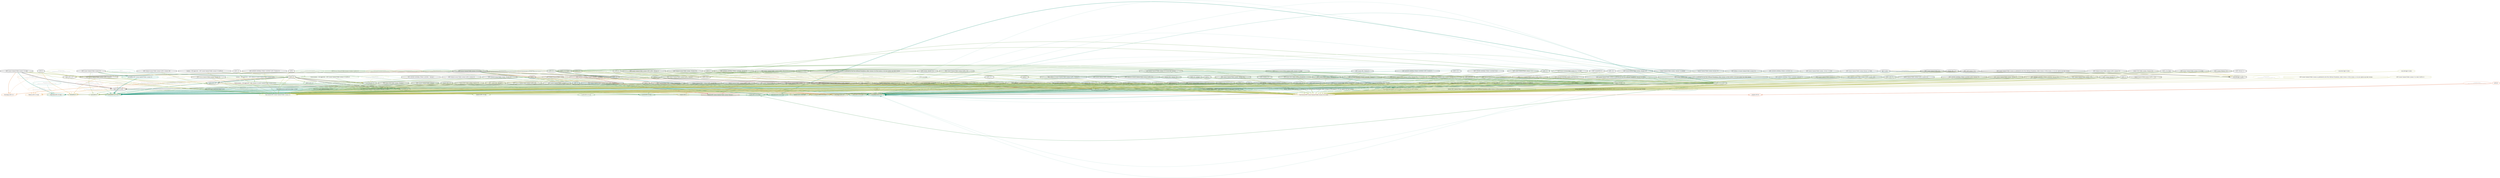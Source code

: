 strict digraph {
    node [shape=box];
    graph [splines=curved];
    2495 [label="SPDXLicense\n1d40085923a12e8f1ebdfff3d731b2a5"
         ,fontcolor=gray
         ,color="#b8bf62"
         ,fillcolor="beige;1"
         ,shape=ellipse];
    2496 [label="spdx:LGPL-3.0+"
         ,shape=doubleoctagon];
    2497 [label="LGPL-3.0+"
         ,shape=doubleoctagon];
    2498 [label="GNU Lesser General Public License v3.0 or later"
         ,shape=doubleoctagon];
    2506 [label="SPDXLicense\n3a4a22a0fc5e3ef55ada8e8a75289a99"
         ,fontcolor=gray
         ,color="#b8bf62"
         ,fillcolor="beige;1"
         ,shape=ellipse];
    2507 [label="spdx:LGPL-3.0-only"
         ,shape=doubleoctagon];
    2508 [label="LGPL-3.0-only"
         ,shape=doubleoctagon];
    2509 [label="GNU Lesser General Public License v3.0 only"
         ,shape=doubleoctagon];
    2513 [label="SPDXLicense\n20242162a232679e43b869df31960444"
         ,fontcolor=gray
         ,color="#b8bf62"
         ,fillcolor="beige;1"
         ,shape=ellipse];
    2514 [label="spdx:LGPL-3.0-or-later"
         ,shape=tripleoctagon];
    2515 [label="LGPL-3.0-or-later"
         ,shape=doubleoctagon];
    2517 [label="SPDXLicense\nca04b6d9e0d4d5470ec1ac2d3f998e3c"
         ,fontcolor=gray
         ,color="#b8bf62"
         ,fillcolor="beige;1"
         ,shape=ellipse];
    2518 [label="spdx:LGPL-3.0"
         ,shape=doubleoctagon];
    2519 [label="LGPL-3.0"
         ,shape=doubleoctagon];
    5091 [label="OSILicense\n0bc85c4f7c16bad2fc5fb8bea00b5da2"
         ,fontcolor=gray
         ,color="#78ab63"
         ,fillcolor="beige;1"
         ,shape=ellipse];
    5092 [label="osi:LGPL-3.0"
         ,shape=doubleoctagon];
    5093 [label="GNU Lesser General Public License, Version 3.0"
         ,shape=doubleoctagon];
    5094 [label="DEP5:LGPL-3.0"
         ,color="#78ab63"
         ,shape=doubleoctagon];
    5095 [label="Trove:License :: OSI Approved :: GNU Lesser General Public License v3 (LGPLv3)"
         ,color="#78ab63"
         ,shape=doubleoctagon];
    5096 [label="License :: OSI Approved :: GNU Lesser General Public License v3 (LGPLv3)"
         ,shape=doubleoctagon];
    5097 [label="Trove:License :: OSI Approved :: GNU Library or Lesser General Public License (LGPL)"
         ,color="#78ab63"
         ,shape=doubleoctagon];
    5098 [label="License :: OSI Approved :: GNU Library or Lesser General Public License (LGPL)"
         ,color="#78ab63"
         ,shape=doubleoctagon];
    5743 [label="GoogleLicense\nb6627bf7289e55d0355db5fb7e3a3f12"
         ,fontcolor=gray
         ,color="#e06f45"
         ,fillcolor="beige;1"
         ,shape=ellipse];
    5744 [label="google:LGPL30"
         ,color="#e06f45"
         ,shape=doubleoctagon];
    5745 [label=LGPL30
         ,color="#e06f45"
         ,shape=doubleoctagon];
    6953 [label="FedoraEntry\nb3e928c041037154d223a65bc58e601f"
         ,fontcolor=gray
         ,color="#e09d4b"
         ,fillcolor="beige;1"
         ,shape=ellipse];
    6954 [label="Fedora:LGPL-3.0-only"
         ,color="#e09d4b"
         ,shape=doubleoctagon];
    6955 [label=LGPLv3
         ,shape=doubleoctagon];
    6969 [label="FedoraEntry\n800122b345510c6f2b816d117d4cca14"
         ,fontcolor=gray
         ,color="#e09d4b"
         ,fillcolor="beige;1"
         ,shape=ellipse];
    6970 [label="Fedora:LGPL-3.0-or-later"
         ,color="#e09d4b"
         ,shape=doubleoctagon];
    6971 [label="LGPLv3+"
         ,shape=doubleoctagon];
    9401 [label="GNU Library General Public License"
         ,shape=octagon];
    9412 [label="BlueOakCouncil\n3b4d781d107d0bbae4ce993e66e07ae6"
         ,fontcolor=gray
         ,color="#00876c"
         ,fillcolor="beige;1"
         ,shape=ellipse];
    9413 [label="BlueOak:LGPL-3.0-only"
         ,color="#00876c"
         ,shape=doubleoctagon];
    9415 [label="BlueOakCouncil\n534f313b7419314a6d68fe6bd022d1d9"
         ,fontcolor=gray
         ,color="#00876c"
         ,fillcolor="beige;1"
         ,shape=ellipse];
    9416 [label="BlueOak:LGPL-3.0-or-later"
         ,color="#00876c"
         ,shape=doubleoctagon];
    9628 [label="OSADLRule\ne915c6f4ab259d157c20bf95168cd869"
         ,fontcolor=gray
         ,color="#58a066"
         ,fillcolor="beige;1"
         ,shape=ellipse];
    9629 [label="osadl:LGPL-3.0-only"
         ,color="#58a066"
         ,shape=doubleoctagon];
    9631 [label="OSADLRule\n42b97afac84febc669743463d99d086b"
         ,fontcolor=gray
         ,color="#58a066"
         ,fillcolor="beige;1"
         ,shape=ellipse];
    9632 [label="osadl:LGPL-3.0-or-later"
         ,color="#58a066"
         ,shape=doubleoctagon];
    9906 [label="OSADLMatrix\n3c951490fd7e17123c8860b467a03eac"
         ,fontcolor=gray
         ,color="#58a066"
         ,fillcolor="beige;1"
         ,shape=ellipse];
    9908 [label="OSADLMatrix\n0b7f1be05aefb87dd8bdc4f5c5a77150"
         ,fontcolor=gray
         ,color="#58a066"
         ,fillcolor="beige;1"
         ,shape=ellipse];
    10288 [label="FSF\ndaa3d8abe66f465d0445eaaf958c7174"
          ,fontcolor=gray
          ,color="#deb256"
          ,fillcolor="beige;1"
          ,shape=ellipse];
    10289 [label="fsf:LGPLv3"
          ,color="#deb256"
          ,shape=doubleoctagon];
    10290 [label="GNU Lesser General Public License (LGPL) version 3"
          ,shape=doubleoctagon];
    18450 [label="ScancodeData\nce8976929c50739e7f303fdb9dbe938a"
          ,fontcolor=gray
          ,color="#dac767"
          ,fillcolor="beige;1"
          ,shape=ellipse];
    18451 [label="scancode:lgpl-3.0-plus"
          ,shape=doubleoctagon];
    18452 [label="lgpl-3.0-plus"
          ,shape=doubleoctagon];
    18453 [label="LGPL 3.0 or later"
          ,shape=doubleoctagon];
    18454 [label="GNU Lesser General Public License 3.0 or later"
          ,shape=doubleoctagon];
    18467 [label="ScancodeData\nf31ba804ff15b90b834e8b26794a1a44"
          ,fontcolor=gray
          ,color="#dac767"
          ,fillcolor="beige;1"
          ,shape=ellipse];
    18468 [label="scancode:lgpl-3.0"
          ,shape=doubleoctagon];
    18469 [label="LGPL 3.0"
          ,shape=doubleoctagon];
    18470 [label="GNU Lesser General Public License 3.0"
          ,shape=doubleoctagon];
    25881 [label="OSLC\n37d1248deb1d98f4ae980690df86fb40"
          ,fontcolor=gray
          ,color="#98b561"
          ,fillcolor="beige;1"
          ,shape=ellipse];
    25882 [label="oslc:LGPL-3"
          ,color="#98b561"
          ,shape=doubleoctagon];
    25883 [label="LGPL-3"
          ,shape=doubleoctagon];
    25929 [label="Fossology\n5d84d6ddd759514b37fce1816c7a4bd8"
          ,fontcolor=gray
          ,color="#e18745"
          ,fillcolor="beige;1"
          ,shape=ellipse];
    25930 [label="fossology:LGPL-3.0+"
          ,color="#e18745"
          ,shape=doubleoctagon];
    26479 [label="Fossology\n66777509d0bd237c5abe3ddcb97f6c1b"
          ,fontcolor=gray
          ,color="#e18745"
          ,fillcolor="beige;1"
          ,shape=ellipse];
    26480 [label="fossology:LGPL-3.0"
          ,color="#e18745"
          ,shape=doubleoctagon];
    27201 [label=LGPL
          ,shape=octagon];
    28316 [label="OKFN\ne3c1a24f4aba5708e9d16d1b10e41e49"
          ,fontcolor=gray
          ,color="#379469"
          ,fillcolor="beige;1"
          ,shape=ellipse];
    28786 [label="OrtLicenseCategorization\nf004845065f87522df61c041ee021bcb"
          ,fontcolor=gray
          ,color="#e06f45"
          ,fillcolor="beige;1"
          ,shape=ellipse];
    28787 [label="OrtLicenseCategorization\n88957d5a2afe272476fc7cefa65d5cb0"
          ,fontcolor=gray
          ,color="#e06f45"
          ,fillcolor="beige;1"
          ,shape=ellipse];
    35542 [label="OrtLicenseCategorization\n43344a764fbc688e92012ab6c6c69e18"
          ,fontcolor=gray
          ,color="#e09d4b"
          ,fillcolor="beige;1"
          ,shape=ellipse];
    35543 [label="OrtLicenseCategorization\n457bad743edc7afb7ceb8e6276758951"
          ,fontcolor=gray
          ,color="#e09d4b"
          ,fillcolor="beige;1"
          ,shape=ellipse];
    37071 [label="CavilLicenseChange\n8b9eed89840e1c0c7bc366c5bd9016c5"
          ,fontcolor=gray
          ,color="#379469"
          ,fillcolor="beige;1"
          ,shape=ellipse];
    37072 [label="cavil:LGPL-3.0-only"
          ,color="#379469"
          ,shape=doubleoctagon];
    37073 [label="GNU Lesser General Public License (LGPL), Version 3"
          ,shape=doubleoctagon];
    37074 [label="GNU Lesser General Public License version 3 (LGPL v3)"
          ,color="#379469"
          ,shape=octagon];
    37080 [label="CavilLicenseChange\ne2bcb93f510623ee74ea6b5465d812ee"
          ,fontcolor=gray
          ,color="#379469"
          ,fillcolor="beige;1"
          ,shape=ellipse];
    37081 [label="cavil:LGPL-3.0-or-later"
          ,color="#379469"
          ,shape=doubleoctagon];
    37082 [label="LGPL v3 or later"
          ,color="#379469"
          ,shape=octagon];
    42418 [label="MetaeffektLicense\n99a2b20c5cf94dfa1ccef42c2aa070e4"
          ,fontcolor=gray
          ,color="#00876c"
          ,fillcolor="beige;1"
          ,shape=ellipse];
    42419 [label="metaeffekt:LGPL-3.0"
          ,color="#00876c"
          ,shape=doubleoctagon];
    42420 [label="metaeffekt:GNU Lesser General Public License 3.0"
          ,color="#00876c"
          ,shape=doubleoctagon];
    42421 [label="GNU General Lesser Public License (LGPL) version 3.0"
          ,shape=doubleoctagon];
    42422 [label="GNU General Lesser Public License (LGPL) version 3.00"
          ,shape=doubleoctagon];
    42423 [label="GNU General Lesser Public License, Version 3.0"
          ,shape=doubleoctagon];
    42424 [label="GNU LESSER GENERAL PUBLIC LICENSE (LGPL) Version 3.0"
          ,shape=doubleoctagon];
    42425 [label="GNU LESSER GENERAL PUBLIC LICENSE - Version 3"
          ,shape=doubleoctagon];
    42426 [label="GNU LESSER GENERAL PUBLIC LICENSE V3"
          ,shape=doubleoctagon];
    42427 [label="GNU LESSER GENERAL PUBLIC LICENSE VERSION 3"
          ,shape=doubleoctagon];
    42428 [label="GNU LESSER GENERAL PUBLIC LICENSE, Version 3"
          ,shape=doubleoctagon];
    42429 [label="GNU LGPL V3"
          ,shape=doubleoctagon];
    42430 [label="GNU LGPL license v3.0"
          ,shape=doubleoctagon];
    42431 [label="GNU Lesser General Public Licence, Version 3"
          ,shape=doubleoctagon];
    42432 [label="GNU Lesser General Public License (GNU LGPL), Version 3"
          ,shape=doubleoctagon];
    42433 [label="GNU LIBRARY GENERAL PUBLIC LICENSE, Version 3.0"
          ,shape=doubleoctagon];
    42434 [label="GNU Lesser GPL, Version 3"
          ,shape=doubleoctagon];
    42435 [label="GNU Lesser General Public License (LGPL) v3.0"
          ,shape=doubleoctagon];
    42436 [label="GNU Lesser General Public License (LGPL), v.3"
          ,shape=doubleoctagon];
    42437 [label="GNU Lesser General Public License - v 3"
          ,shape=doubleoctagon];
    42438 [label="GNU Lesser General Public License 3"
          ,shape=doubleoctagon];
    42439 [label="GNU Lesser General Public License, v3"
          ,shape=doubleoctagon];
    42440 [label="GNU Lesser General Public License3"
          ,shape=doubleoctagon];
    42441 [label="GNU Lesser General Public v3"
          ,shape=doubleoctagon];
    42442 [label="GNU Lesser Public License, Version 3"
          ,shape=doubleoctagon];
    42443 [label="GNU LesserGPLv3"
          ,shape=doubleoctagon];
    42444 [label="GNU Library or Lesser General Public License (LGPL) 3.0"
          ,shape=doubleoctagon];
    42445 [label="GNU Lessor/Library Public License, Version 3.0"
          ,shape=doubleoctagon];
    42446 [label="GNU Library or Lesser General Public License (LGPL), Version 3"
          ,shape=doubleoctagon];
    42447 [label="GNU Library or Lesser General Public License v3"
          ,shape=doubleoctagon];
    42448 [label="Lesser GNU, Version 3.0"
          ,shape=doubleoctagon];
    42449 [label="Lesser GNU Public License, Version 3.0"
          ,shape=doubleoctagon];
    42450 [label="LGPL v3"
          ,shape=doubleoctagon];
    42451 [label="LGPL 3"
          ,shape=doubleoctagon];
    42452 [label="Lesser General Public License (LGPL) version 3.0"
          ,shape=doubleoctagon];
    42453 [label="Lesser General Public License (LGPL), v 3.0"
          ,shape=doubleoctagon];
    42454 [label="Lesser General Public License version 3.0"
          ,shape=doubleoctagon];
    42455 [label="LGPL Licence Version 3"
          ,shape=doubleoctagon];
    42456 [label="LGPL License (Version 3.0)"
          ,shape=doubleoctagon];
    42457 [label="LGPL V3 License"
          ,shape=doubleoctagon];
    42458 [label="LGPL Version 3"
          ,shape=doubleoctagon];
    42459 [label="LGPL license, Version 3.0"
          ,shape=doubleoctagon];
    42460 [label="LGPL v.3"
          ,shape=doubleoctagon];
    42461 [label=LGPL3
          ,shape=doubleoctagon];
    42462 [label=LGPv3
          ,shape=doubleoctagon];
    42463 [label="http://opensource.org/licenses/lgpl-3.0.html"
          ,color="#00876c"
          ,shape=octagon];
    42465 [label="http://www.gnu.org/licenses/lgpl-3.0.txt"
          ,color="#00876c"
          ,shape=octagon];
    42467 [label="FSF Lesser GNU Public License, Version 3"
          ,shape=doubleoctagon];
    42468 [label="Lesser GPL 3.0"
          ,shape=doubleoctagon];
    42469 [label="The GNU Lesser General Public License, Versions 2.1 and 3"
          ,color="#00876c"
          ,shape=octagon];
    42470 [label="https://www.gnu.org/licenses/lgpl-3.0.txt"
          ,color="#00876c"
          ,shape=octagon];
    42471 [label="MetaeffektLicense\necc06b17d7017a0049a689517a84ada9"
          ,fontcolor=gray
          ,color="#00876c"
          ,fillcolor="beige;1"
          ,shape=ellipse];
    42472 [label="metaeffekt:LGPL-3.0+"
          ,color="#00876c"
          ,shape=doubleoctagon];
    42473 [label="metaeffekt:GNU Lesser General Public License 3.0 (or any later version)"
          ,color="#00876c"
          ,shape=doubleoctagon];
    42474 [label="GNU Lesser General Public License 3.0 (or any later version)"
          ,shape=doubleoctagon];
    42475 [label="GNU Lesser General Public License, Version 3.0+"
          ,shape=doubleoctagon];
    42476 [label="GNU General Lesser Public License (LGPL) version 3.0+"
          ,shape=doubleoctagon];
    42477 [label="GNU General Lesser Public License (LGPL) version 3.00+"
          ,shape=doubleoctagon];
    42478 [label="GNU General Lesser Public License, Version 3.0+"
          ,shape=doubleoctagon];
    42479 [label="GNU LESSER GENERAL PUBLIC LICENSE (LGPL) Version 3.0+"
          ,shape=doubleoctagon];
    42480 [label="GNU LESSER GENERAL PUBLIC LICENSE (LGPL) version 3+"
          ,shape=doubleoctagon];
    42481 [label="GNU LESSER GENERAL PUBLIC LICENSE - Version 3+"
          ,shape=doubleoctagon];
    42482 [label="GNU LESSER GENERAL PUBLIC LICENSE 3.0+"
          ,shape=doubleoctagon];
    42483 [label="GNU LESSER GENERAL PUBLIC LICENSE V3+"
          ,shape=doubleoctagon];
    42484 [label="GNU LESSER GENERAL PUBLIC LICENSE V3.0+"
          ,shape=doubleoctagon];
    42485 [label="GNU LESSER GENERAL PUBLIC LICENSE VERSION 3+"
          ,shape=doubleoctagon];
    42486 [label="GNU LESSER GENERAL PUBLIC LICENSE, Version 3+"
          ,shape=doubleoctagon];
    42487 [label="GNU LGPL V3+"
          ,shape=doubleoctagon];
    42488 [label="GNU LGPL license v3.0+"
          ,shape=doubleoctagon];
    42489 [label="GNU Lesser General Public Licence, Version 3+"
          ,shape=doubleoctagon];
    42490 [label="GNU Lesser General Public License (GNU LGPL), Version 3+"
          ,shape=doubleoctagon];
    42491 [label="GNU LIBRARY GENERAL PUBLIC LICENSE, Version 3.0+"
          ,shape=doubleoctagon];
    42492 [label="GNU Lesser GPL, Version 3+"
          ,shape=doubleoctagon];
    42493 [label="GNU Lesser General Public License (LGPL) v3.0+"
          ,shape=doubleoctagon];
    42494 [label="GNU Lesser General Public License (LGPL), Version 3+"
          ,shape=doubleoctagon];
    42495 [label="GNU Lesser General Public License (LGPL), Version 3.0+"
          ,shape=doubleoctagon];
    42496 [label="GNU Lesser General Public License (LGPL), v.3+"
          ,shape=doubleoctagon];
    42497 [label="GNU Lesser General Public License (LGPLV3+)"
          ,shape=doubleoctagon];
    42498 [label="GNU Lesser General Public License - v 3+"
          ,shape=doubleoctagon];
    42499 [label="GNU Lesser General Public License 3+"
          ,shape=doubleoctagon];
    42500 [label="GNU Lesser General Public License ver. 3 or later"
          ,shape=doubleoctagon];
    42501 [label="GNU Lesser General Public License, v3.0+"
          ,shape=doubleoctagon];
    42502 [label="GNU Lesser General Public License, version 3 or later"
          ,shape=doubleoctagon];
    42503 [label="GNU Lesser General Public License3+"
          ,shape=doubleoctagon];
    42504 [label="GNU Lesser General Public v3+"
          ,shape=doubleoctagon];
    42505 [label="GNU Lesser Public License, Version 3+"
          ,shape=doubleoctagon];
    42506 [label="GNU LesserGPLv3+"
          ,shape=doubleoctagon];
    42507 [label="GNU Library or Lesser General Public License (LGPL) 3.0+"
          ,shape=doubleoctagon];
    42508 [label="GNU Lessor/Library Public License, Version 3.0+"
          ,shape=doubleoctagon];
    42509 [label="GNU Library or Lesser General Public License (LGPL), Version 3+"
          ,shape=doubleoctagon];
    42510 [label="GNU Library or Lesser General Public License v3+"
          ,shape=doubleoctagon];
    42511 [label="Lesser GNU, Version 3.0+"
          ,shape=doubleoctagon];
    42512 [label="Lesser GNU Public License, Version 3.0+"
          ,shape=doubleoctagon];
    42513 [label="GNU Lesser General Public Licence, Version 3.0+"
          ,shape=doubleoctagon];
    42514 [label="LGPL v3+"
          ,shape=doubleoctagon];
    42515 [label="LGPL 3+"
          ,shape=doubleoctagon];
    42516 [label="LGPL 3.0+"
          ,shape=doubleoctagon];
    42517 [label="Lesser General Public License (LGPL) v 3.0+"
          ,shape=doubleoctagon];
    42518 [label="Lesser General Public License, version 3 or greater"
          ,shape=doubleoctagon];
    42519 [label="Lesser General Public License (LGPL) version 3.0+"
          ,shape=doubleoctagon];
    42520 [label="Lesser General Public License version 3.0+"
          ,shape=doubleoctagon];
    42521 [label="LGPL Licence Version 3+"
          ,shape=doubleoctagon];
    42522 [label="LGPL License (Version 3.0+)"
          ,shape=doubleoctagon];
    42523 [label="LGPL V3+ License"
          ,shape=doubleoctagon];
    42524 [label="LGPL Version 3+"
          ,shape=doubleoctagon];
    42525 [label="LGPL Version 3.0+"
          ,shape=doubleoctagon];
    42526 [label="LGPL license, Version 3.0+"
          ,shape=doubleoctagon];
    42527 [label="LGPL v.3+"
          ,shape=doubleoctagon];
    42528 [label="LGPL v3.0+"
          ,shape=doubleoctagon];
    42529 [label="LGPL3+"
          ,shape=doubleoctagon];
    42530 [label="LGPLv3 or later"
          ,shape=doubleoctagon];
    42531 [label="LGPv3+"
          ,shape=doubleoctagon];
    42532 [label="GNU Lesser General Public License Version 3 or later"
          ,shape=doubleoctagon];
    42533 [label="FSF Lesser GNU Public License, Version 3+"
          ,shape=doubleoctagon];
    42534 [label="Lesser GPL 3.0+"
          ,shape=doubleoctagon];
    42535 [label="LGPL-3+"
          ,shape=doubleoctagon];
    42536 [label="GNU LGPLv3+"
          ,shape=doubleoctagon];
    42537 [label="GNU Lesser General Public License as published by the Free Software Foundation; either version 3 of the License, or (at your option) any later version"
          ,shape=doubleoctagon];
    42538 [label="GNU Lesser General Public License as published by the Free Software Foundation, version 3 or above"
          ,shape=doubleoctagon];
    42539 [label="GNU Lesser General Public License as published by the Free Software Foundation; either version 3.0 of the License, or (at your option) any later version"
          ,shape=doubleoctagon];
    42540 [label="GNU Lesser General Public License (LGPL) as published by the Free Software Foundation; either version 3 of the License, or (at your option) any later version"
          ,shape=doubleoctagon];
    42541 [label="GNU Lesser General Public License (LGPL) version 3 or later"
          ,shape=doubleoctagon];
    42542 [label="Lesser GNU General Public License as published by the Free Software Foundation either version 3 of the License or (at your option) any later version"
          ,color="#00876c"
          ,shape=octagon];
    42543 [label="Lesser General Public License as published by the Free Software Foundation; either version 3 of the license or (at your option) any later version"
          ,color="#00876c"
          ,shape=octagon];
    42544 [label="Lesser General Public License as published by the Free Software Foundation, either version 3 of the License, or (at your option) any later version"
          ,color="#00876c"
          ,shape=octagon];
    42545 [label="Lesser General Public License (LGPL) version 3.0 or at your option any later version"
          ,color="#00876c"
          ,shape=octagon];
    50004 [label="HermineLicense\nb3842fd524c98b4229f0310f34de46bd"
          ,fontcolor=gray
          ,color="#dc574a"
          ,fillcolor="beige;1"
          ,shape=ellipse];
    50008 [label="HermineLicense\nade7eb32baa159c08c9c548619e1acff"
          ,fontcolor=gray
          ,color="#dc574a"
          ,fillcolor="beige;1"
          ,shape=ellipse];
    50168 [label="WarprLicense\n5fdfdfee8ff71558cd8a9c93a265a6fe"
          ,fontcolor=gray
          ,color="#deb256"
          ,fillcolor="beige;1"
          ,shape=ellipse];
    50169 [label="warpr:LGPL-3"
          ,color="#deb256"
          ,shape=doubleoctagon];
    50633 [label="FossLicense\n89e235304656eb1dc23d93cad68ec4ac"
          ,fontcolor=gray
          ,color="#b8bf62"
          ,fillcolor="beige;1"
          ,shape=ellipse];
    50634 [label="foss-license:GNU Lesser General Public License 3.0"
          ,color="#b8bf62"
          ,shape=doubleoctagon];
    50635 [label="LGPL3.0"
          ,shape=doubleoctagon];
    50636 [label="LGPL (v3.0)"
          ,shape=doubleoctagon];
    50637 [label="LGPL (v3)"
          ,shape=doubleoctagon];
    50638 [label="GNU LGPLv3"
          ,color="#b8bf62"
          ,shape=doubleoctagon];
    50639 [label="scancode://lgpl-3.0"
          ,color="#b8bf62"
          ,shape=doubleoctagon];
    50640 [label="http://opensource.org/licenses/lgpl-3.0.html"
          ,color="#b8bf62"
          ,shape=doubleoctagon];
    50641 [label="http://www.gnu.org/licenses/lgpl-3.0.txt"
          ,color="#b8bf62"
          ,shape=doubleoctagon];
    50642 [label="scancode:lgpl-3.0"
          ,color="#b8bf62"
          ,shape=doubleoctagon];
    50643 [label="osi:LGPL-3.0"
          ,color="#b8bf62"
          ,shape=doubleoctagon];
    50644 [label="GNU Lesser General Public License v3 (LGPLv3)"
          ,color="#b8bf62"
          ,shape=doubleoctagon];
    50645 [label="FossLicense\nf1abc696dfdcc28f5d353bc48fd97ee1"
          ,fontcolor=gray
          ,color="#b8bf62"
          ,fillcolor="beige;1"
          ,shape=ellipse];
    50646 [label="foss-license:GNU Lesser General Public License 3.0 or later"
          ,color="#b8bf62"
          ,shape=doubleoctagon];
    50647 [label="LGPL3.0+"
          ,shape=doubleoctagon];
    50648 [label="LGPL (v3 or later)"
          ,shape=doubleoctagon];
    50649 [label="scancode://lgpl-3.0-plus"
          ,color="#b8bf62"
          ,shape=doubleoctagon];
    50650 [label="GNU Lesser General Public License as published by the Free Software Foundation, either version 3 of the License, or (at your option) any later version"
          ,color="#b8bf62"
          ,shape=doubleoctagon];
    50651 [label="scancode:lgpl-3.0-plus"
          ,color="#b8bf62"
          ,shape=doubleoctagon];
    50652 [label="GNU Lesser General Public License v3 or later (LGPLv3+)"
          ,color="#b8bf62"
          ,shape=doubleoctagon];
    51236 [label="HitachiOpenLicense\n00699ed57ce35f15af4ecddef0efd067"
          ,fontcolor=gray
          ,color="#d43d51"
          ,fillcolor="beige;1"
          ,shape=ellipse];
    51237 [label="hitachi:GNU Lesser General Public License Version 3"
          ,color="#d43d51"
          ,shape=doubleoctagon];
    54292 [label="EclipseLicense\n8e018a8abf6919d17dfd0e9d5fdfc66d"
          ,fontcolor=gray
          ,color="#98b561"
          ,fillcolor="beige;1"
          ,shape=ellipse];
    54293 [label="eclipse:LGPL-3.0-only"
          ,color="#98b561"
          ,shape=doubleoctagon];
    54294 [label="EclipseLicense\n16a39ff4b001ecb0664f06208a4ca178"
          ,fontcolor=gray
          ,color="#98b561"
          ,fillcolor="beige;1"
          ,shape=ellipse];
    54295 [label="eclipse:LGPL-3.0-or-later"
          ,color="#98b561"
          ,shape=doubleoctagon];
    55996 [label="Curation\n060f6a6ec69af5ed41f142ce01c603bc"
          ,fontcolor=gray
          ,color="#78ab63"
          ,fillcolor="beige;1"
          ,shape=ellipse];
    56004 [label="Curation\nca5909580a8c007e0b588089fbbc3713"
          ,fontcolor=gray
          ,color="#78ab63"
          ,fillcolor="beige;1"
          ,shape=ellipse];
    2495 -> 2496 [weight=0.5
                 ,color="#b8bf62"];
    2496 -> 10289 [style=dashed
                  ,arrowhead=vee
                  ,weight=0.5
                  ,color="#deb256"];
    2497 -> 2496 [style=bold
                 ,arrowhead=vee
                 ,weight=0.7];
    2497 -> 2515 [style=bold
                 ,arrowhead=vee
                 ,weight=0.7
                 ,color="#78ab63"];
    2497 -> 25930 [style=bold
                  ,arrowhead=vee
                  ,weight=0.7
                  ,color="#e18745"];
    2497 -> 37081 [style=dashed
                  ,arrowhead=vee
                  ,weight=0.5
                  ,color="#379469"];
    2497 -> 42472 [style=bold
                  ,arrowhead=vee
                  ,weight=0.7
                  ,color="#00876c"];
    2497 -> 42472 [style=bold
                  ,arrowhead=vee
                  ,weight=0.7
                  ,color="#00876c"];
    2497 -> 50646 [style=bold
                  ,arrowhead=vee
                  ,weight=0.7
                  ,color="#b8bf62"];
    2498 -> 2496 [style=bold
                 ,arrowhead=vee
                 ,weight=0.7
                 ,color="#b8bf62"];
    2498 -> 2514 [style=bold
                 ,arrowhead=vee
                 ,weight=0.7];
    2498 -> 6970 [style=dashed
                 ,arrowhead=vee
                 ,weight=0.5
                 ,color="#e09d4b"];
    2498 -> 9416 [style=bold
                 ,arrowhead=vee
                 ,weight=0.7
                 ,color="#00876c"];
    2498 -> 25930 [style=bold
                  ,arrowhead=vee
                  ,weight=0.7
                  ,color="#e18745"];
    2498 -> 42472 [style=dashed
                  ,arrowhead=vee
                  ,weight=0.5
                  ,color="#00876c"];
    2498 -> 50646 [style=bold
                  ,arrowhead=vee
                  ,weight=0.7
                  ,color="#b8bf62"];
    2498 -> 54295 [style=bold
                  ,arrowhead=vee
                  ,weight=0.7
                  ,color="#98b561"];
    2506 -> 2507 [weight=0.5
                 ,color="#b8bf62"];
    2507 -> 6954 [style=bold
                 ,arrowhead=vee
                 ,weight=0.7
                 ,color="#e09d4b"];
    2507 -> 9629 [style=bold
                 ,arrowhead=vee
                 ,weight=0.7
                 ,color="#58a066"];
    2507 -> 10289 [style=dashed
                  ,arrowhead=vee
                  ,weight=0.5
                  ,color="#deb256"];
    2507 -> 25882 [style=bold
                  ,arrowhead=vee
                  ,weight=0.7
                  ,color="#98b561"];
    2507 -> 42419 [style=bold
                  ,arrowhead=vee
                  ,weight=0.7
                  ,color="#00876c"];
    2508 -> 2507 [style=bold
                 ,arrowhead=vee
                 ,weight=0.7];
    2508 -> 6954 [style=bold
                 ,arrowhead=vee
                 ,weight=0.7
                 ,color="#e09d4b"];
    2508 -> 9413 [style=bold
                 ,arrowhead=vee
                 ,weight=0.7
                 ,color="#00876c"];
    2508 -> 9629 [style=bold
                 ,arrowhead=vee
                 ,weight=0.7
                 ,color="#58a066"];
    2508 -> 37072 [style=bold
                  ,arrowhead=vee
                  ,weight=0.7
                  ,color="#379469"];
    2508 -> 37072 [style=bold
                  ,arrowhead=vee
                  ,weight=0.7
                  ,color="#379469"];
    2508 -> 50634 [style=bold
                  ,arrowhead=vee
                  ,weight=0.7
                  ,color="#b8bf62"];
    2508 -> 54293 [style=bold
                  ,arrowhead=vee
                  ,weight=0.7
                  ,color="#98b561"];
    2509 -> 2507 [style=bold
                 ,arrowhead=vee
                 ,weight=0.7];
    2509 -> 2518 [style=bold
                 ,arrowhead=vee
                 ,weight=0.7
                 ,color="#b8bf62"];
    2509 -> 6954 [style=dashed
                 ,arrowhead=vee
                 ,weight=0.5
                 ,color="#e09d4b"];
    2509 -> 9413 [style=bold
                 ,arrowhead=vee
                 ,weight=0.7
                 ,color="#00876c"];
    2509 -> 26480 [style=bold
                  ,arrowhead=vee
                  ,weight=0.7
                  ,color="#e18745"];
    2509 -> 50634 [style=bold
                  ,arrowhead=vee
                  ,weight=0.7
                  ,color="#b8bf62"];
    2509 -> 54293 [style=bold
                  ,arrowhead=vee
                  ,weight=0.7
                  ,color="#98b561"];
    2513 -> 2514 [weight=0.5
                 ,color="#b8bf62"];
    2514 -> 6970 [style=bold
                 ,arrowhead=vee
                 ,weight=0.7
                 ,color="#e09d4b"];
    2514 -> 9632 [style=bold
                 ,arrowhead=vee
                 ,weight=0.7
                 ,color="#58a066"];
    2514 -> 10289 [style=dashed
                  ,arrowhead=vee
                  ,weight=0.5
                  ,color="#deb256"];
    2514 -> 25882 [style=bold
                  ,arrowhead=vee
                  ,weight=0.7
                  ,color="#98b561"];
    2514 -> 42472 [style=bold
                  ,arrowhead=vee
                  ,weight=0.7
                  ,color="#00876c"];
    2515 -> 2514 [style=bold
                 ,arrowhead=vee
                 ,weight=0.7];
    2515 -> 6970 [style=bold
                 ,arrowhead=vee
                 ,weight=0.7
                 ,color="#e09d4b"];
    2515 -> 9416 [style=bold
                 ,arrowhead=vee
                 ,weight=0.7
                 ,color="#00876c"];
    2515 -> 9632 [style=bold
                 ,arrowhead=vee
                 ,weight=0.7
                 ,color="#58a066"];
    2515 -> 37081 [style=bold
                  ,arrowhead=vee
                  ,weight=0.7
                  ,color="#379469"];
    2515 -> 37081 [style=bold
                  ,arrowhead=vee
                  ,weight=0.7
                  ,color="#379469"];
    2515 -> 50646 [style=bold
                  ,arrowhead=vee
                  ,weight=0.7
                  ,color="#b8bf62"];
    2515 -> 54295 [style=bold
                  ,arrowhead=vee
                  ,weight=0.7
                  ,color="#98b561"];
    2517 -> 2518 [weight=0.5
                 ,color="#b8bf62"];
    2518 -> 5092 [style=bold
                 ,arrowhead=vee
                 ,weight=0.7
                 ,color="#78ab63"];
    2518 -> 5744 [style=bold
                 ,arrowhead=vee
                 ,weight=0.7
                 ,color="#e06f45"];
    2518 -> 10289 [style=dashed
                  ,arrowhead=vee
                  ,weight=0.5
                  ,color="#deb256"];
    2519 -> 2508 [style=bold
                 ,arrowhead=vee
                 ,weight=0.7
                 ,color="#78ab63"];
    2519 -> 2518 [style=bold
                 ,arrowhead=vee
                 ,weight=0.7];
    2519 -> 5092 [style=bold
                 ,arrowhead=vee
                 ,weight=0.7];
    2519 -> 5094 [style=bold
                 ,arrowhead=vee
                 ,weight=0.7
                 ,color="#78ab63"];
    2519 -> 18468 [style=bold
                  ,arrowhead=vee
                  ,weight=0.7];
    2519 -> 26480 [style=bold
                  ,arrowhead=vee
                  ,weight=0.7
                  ,color="#e18745"];
    2519 -> 37072 [style=dashed
                  ,arrowhead=vee
                  ,weight=0.5
                  ,color="#379469"];
    2519 -> 42419 [style=bold
                  ,arrowhead=vee
                  ,weight=0.7
                  ,color="#00876c"];
    2519 -> 50634 [style=bold
                  ,arrowhead=vee
                  ,weight=0.7
                  ,color="#b8bf62"];
    5091 -> 5092 [weight=0.5
                 ,color="#78ab63"];
    5092 -> 42419 [style=dashed
                  ,arrowhead=vee
                  ,weight=0.5
                  ,color="#00876c"];
    5093 -> 5092 [style=bold
                 ,arrowhead=vee
                 ,weight=0.7
                 ,color="#78ab63"];
    5093 -> 42419 [style=dashed
                  ,arrowhead=vee
                  ,weight=0.5
                  ,color="#00876c"];
    5093 -> 50634 [style=bold
                  ,arrowhead=vee
                  ,weight=0.7
                  ,color="#b8bf62"];
    5094 -> 5092 [style=bold
                 ,arrowhead=vee
                 ,weight=0.7
                 ,color="#78ab63"];
    5095 -> 5092 [style=bold
                 ,arrowhead=vee
                 ,weight=0.7
                 ,color="#78ab63"];
    5096 -> 5095 [style=bold
                 ,arrowhead=vee
                 ,weight=0.7
                 ,color="#78ab63"];
    5096 -> 50634 [style=bold
                  ,arrowhead=vee
                  ,weight=0.7
                  ,color="#b8bf62"];
    5097 -> 5092 [style=bold
                 ,arrowhead=vee
                 ,weight=0.7
                 ,color="#78ab63"];
    5098 -> 5097 [style=bold
                 ,arrowhead=vee
                 ,weight=0.7
                 ,color="#78ab63"];
    5743 -> 5744 [weight=0.5
                 ,color="#e06f45"];
    5745 -> 5744 [style=bold
                 ,arrowhead=vee
                 ,weight=0.7
                 ,color="#e06f45"];
    6953 -> 6954 [weight=0.5
                 ,color="#e09d4b"];
    6955 -> 6954 [style=dashed
                 ,arrowhead=vee
                 ,weight=0.5
                 ,color="#e09d4b"];
    6955 -> 10289 [style=bold
                  ,arrowhead=vee
                  ,weight=0.7
                  ,color="#deb256"];
    6955 -> 37072 [style=dashed
                  ,arrowhead=vee
                  ,weight=0.5
                  ,color="#379469"];
    6955 -> 42419 [style=dashed
                  ,arrowhead=vee
                  ,weight=0.5
                  ,color="#00876c"];
    6955 -> 50634 [style=bold
                  ,arrowhead=vee
                  ,weight=0.7
                  ,color="#b8bf62"];
    6969 -> 6970 [weight=0.5
                 ,color="#e09d4b"];
    6971 -> 6970 [style=dashed
                 ,arrowhead=vee
                 ,weight=0.5
                 ,color="#e09d4b"];
    6971 -> 37081 [style=dashed
                  ,arrowhead=vee
                  ,weight=0.5
                  ,color="#379469"];
    6971 -> 42472 [style=dashed
                  ,arrowhead=vee
                  ,weight=0.5
                  ,color="#00876c"];
    6971 -> 50646 [style=bold
                  ,arrowhead=vee
                  ,weight=0.7
                  ,color="#b8bf62"];
    9401 -> 9413 [style=dashed
                 ,arrowhead=vee
                 ,weight=0.5
                 ,color="#00876c"];
    9401 -> 9416 [style=dashed
                 ,arrowhead=vee
                 ,weight=0.5
                 ,color="#00876c"];
    9412 -> 9413 [weight=0.5
                 ,color="#00876c"];
    9415 -> 9416 [weight=0.5
                 ,color="#00876c"];
    9628 -> 9629 [weight=0.5
                 ,color="#58a066"];
    9631 -> 9632 [weight=0.5
                 ,color="#58a066"];
    9906 -> 9629 [weight=0.5
                 ,color="#58a066"];
    9908 -> 9632 [weight=0.5
                 ,color="#58a066"];
    10288 -> 10289 [weight=0.5
                   ,color="#deb256"];
    10290 -> 10289 [style=bold
                   ,arrowhead=vee
                   ,weight=0.7
                   ,color="#deb256"];
    10290 -> 42419 [style=dashed
                   ,arrowhead=vee
                   ,weight=0.5
                   ,color="#00876c"];
    10290 -> 50634 [style=bold
                   ,arrowhead=vee
                   ,weight=0.7
                   ,color="#b8bf62"];
    18450 -> 18451 [weight=0.5
                   ,color="#dac767"];
    18451 -> 42472 [style=dashed
                   ,arrowhead=vee
                   ,weight=0.5
                   ,color="#00876c"];
    18451 -> 50646 [style=bold
                   ,arrowhead=vee
                   ,weight=0.7
                   ,color="#b8bf62"];
    18452 -> 18451 [style=bold
                   ,arrowhead=vee
                   ,weight=0.7];
    18453 -> 18451 [style=bold
                   ,arrowhead=vee
                   ,weight=0.7
                   ,color="#dac767"];
    18453 -> 50646 [style=bold
                   ,arrowhead=vee
                   ,weight=0.7
                   ,color="#b8bf62"];
    18454 -> 18451 [style=bold
                   ,arrowhead=vee
                   ,weight=0.7
                   ,color="#dac767"];
    18454 -> 50646 [style=bold
                   ,arrowhead=vee
                   ,weight=0.7
                   ,color="#b8bf62"];
    18467 -> 18468 [weight=0.5
                   ,color="#dac767"];
    18468 -> 42419 [style=dashed
                   ,arrowhead=vee
                   ,weight=0.5
                   ,color="#00876c"];
    18468 -> 50634 [style=bold
                   ,arrowhead=vee
                   ,weight=0.7
                   ,color="#b8bf62"];
    18469 -> 18468 [style=bold
                   ,arrowhead=vee
                   ,weight=0.7
                   ,color="#dac767"];
    18469 -> 50634 [style=bold
                   ,arrowhead=vee
                   ,weight=0.7
                   ,color="#b8bf62"];
    18470 -> 2519 [style=bold
                  ,arrowhead=vee
                  ,weight=0.7
                  ,color="#379469"];
    18470 -> 18468 [style=bold
                   ,arrowhead=vee
                   ,weight=0.7
                   ,color="#dac767"];
    18470 -> 25882 [style=bold
                   ,arrowhead=vee
                   ,weight=0.7
                   ,color="#98b561"];
    18470 -> 42419 [style=dashed
                   ,arrowhead=vee
                   ,weight=0.5
                   ,color="#00876c"];
    18470 -> 42420 [style=bold
                   ,arrowhead=vee
                   ,weight=0.7
                   ,color="#00876c"];
    18470 -> 50634 [style=bold
                   ,arrowhead=vee
                   ,weight=0.7
                   ,color="#b8bf62"];
    25881 -> 25882 [weight=0.5
                   ,color="#98b561"];
    25883 -> 2508 [style=bold
                  ,arrowhead=vee
                  ,weight=0.7
                  ,color="#78ab63"];
    25883 -> 25882 [style=bold
                   ,arrowhead=vee
                   ,weight=0.7
                   ,color="#98b561"];
    25883 -> 42419 [style=dashed
                   ,arrowhead=vee
                   ,weight=0.5
                   ,color="#00876c"];
    25883 -> 50169 [style=bold
                   ,arrowhead=vee
                   ,weight=0.7
                   ,color="#deb256"];
    25883 -> 50634 [style=bold
                   ,arrowhead=vee
                   ,weight=0.7
                   ,color="#b8bf62"];
    25929 -> 25930 [weight=0.5
                   ,color="#e18745"];
    26479 -> 26480 [weight=0.5
                   ,color="#e18745"];
    27201 -> 42419 [style=dashed
                   ,arrowhead=vee
                   ,weight=0.5
                   ,color="#00876c"];
    27201 -> 42472 [style=dashed
                   ,arrowhead=vee
                   ,weight=0.5
                   ,color="#00876c"];
    28316 -> 2519 [weight=0.5
                  ,color="#379469"];
    28786 -> 2507 [weight=0.5
                  ,color="#e06f45"];
    28787 -> 2514 [weight=0.5
                  ,color="#e06f45"];
    35542 -> 2507 [weight=0.5
                  ,color="#e09d4b"];
    35543 -> 2514 [weight=0.5
                  ,color="#e09d4b"];
    37071 -> 37072 [weight=0.5
                   ,color="#379469"];
    37073 -> 37072 [style=dashed
                   ,arrowhead=vee
                   ,weight=0.5
                   ,color="#379469"];
    37073 -> 42419 [style=dashed
                   ,arrowhead=vee
                   ,weight=0.5
                   ,color="#00876c"];
    37073 -> 50634 [style=bold
                   ,arrowhead=vee
                   ,weight=0.7
                   ,color="#b8bf62"];
    37074 -> 37072 [style=dashed
                   ,arrowhead=vee
                   ,weight=0.5
                   ,color="#379469"];
    37080 -> 37081 [weight=0.5
                   ,color="#379469"];
    37082 -> 37081 [style=dashed
                   ,arrowhead=vee
                   ,weight=0.5
                   ,color="#379469"];
    42418 -> 42419 [weight=0.5
                   ,color="#00876c"];
    42420 -> 42419 [style=bold
                   ,arrowhead=vee
                   ,weight=0.7
                   ,color="#00876c"];
    42421 -> 42419 [style=dashed
                   ,arrowhead=vee
                   ,weight=0.5
                   ,color="#00876c"];
    42421 -> 50634 [style=bold
                   ,arrowhead=vee
                   ,weight=0.7
                   ,color="#b8bf62"];
    42422 -> 42419 [style=dashed
                   ,arrowhead=vee
                   ,weight=0.5
                   ,color="#00876c"];
    42422 -> 50634 [style=bold
                   ,arrowhead=vee
                   ,weight=0.7
                   ,color="#b8bf62"];
    42423 -> 42419 [style=dashed
                   ,arrowhead=vee
                   ,weight=0.5
                   ,color="#00876c"];
    42423 -> 50634 [style=bold
                   ,arrowhead=vee
                   ,weight=0.7
                   ,color="#b8bf62"];
    42424 -> 42419 [style=dashed
                   ,arrowhead=vee
                   ,weight=0.5
                   ,color="#00876c"];
    42424 -> 50634 [style=bold
                   ,arrowhead=vee
                   ,weight=0.7
                   ,color="#b8bf62"];
    42425 -> 42419 [style=dashed
                   ,arrowhead=vee
                   ,weight=0.5
                   ,color="#00876c"];
    42425 -> 50634 [style=bold
                   ,arrowhead=vee
                   ,weight=0.7
                   ,color="#b8bf62"];
    42426 -> 42419 [style=dashed
                   ,arrowhead=vee
                   ,weight=0.5
                   ,color="#00876c"];
    42426 -> 50634 [style=bold
                   ,arrowhead=vee
                   ,weight=0.7
                   ,color="#b8bf62"];
    42427 -> 2508 [style=bold
                  ,arrowhead=vee
                  ,weight=0.7
                  ,color="#78ab63"];
    42427 -> 42419 [style=dashed
                   ,arrowhead=vee
                   ,weight=0.5
                   ,color="#00876c"];
    42427 -> 50634 [style=bold
                   ,arrowhead=vee
                   ,weight=0.7
                   ,color="#b8bf62"];
    42427 -> 51237 [style=bold
                   ,arrowhead=vee
                   ,weight=0.7
                   ,color="#d43d51"];
    42428 -> 42419 [style=dashed
                   ,arrowhead=vee
                   ,weight=0.5
                   ,color="#00876c"];
    42428 -> 50634 [style=bold
                   ,arrowhead=vee
                   ,weight=0.7
                   ,color="#b8bf62"];
    42429 -> 42419 [style=dashed
                   ,arrowhead=vee
                   ,weight=0.5
                   ,color="#00876c"];
    42429 -> 50634 [style=bold
                   ,arrowhead=vee
                   ,weight=0.7
                   ,color="#b8bf62"];
    42430 -> 42419 [style=dashed
                   ,arrowhead=vee
                   ,weight=0.5
                   ,color="#00876c"];
    42430 -> 50634 [style=bold
                   ,arrowhead=vee
                   ,weight=0.7
                   ,color="#b8bf62"];
    42431 -> 42419 [style=dashed
                   ,arrowhead=vee
                   ,weight=0.5
                   ,color="#00876c"];
    42431 -> 50634 [style=bold
                   ,arrowhead=vee
                   ,weight=0.7
                   ,color="#b8bf62"];
    42432 -> 42419 [style=dashed
                   ,arrowhead=vee
                   ,weight=0.5
                   ,color="#00876c"];
    42432 -> 50634 [style=bold
                   ,arrowhead=vee
                   ,weight=0.7
                   ,color="#b8bf62"];
    42433 -> 42419 [style=dashed
                   ,arrowhead=vee
                   ,weight=0.5
                   ,color="#00876c"];
    42433 -> 50634 [style=bold
                   ,arrowhead=vee
                   ,weight=0.7
                   ,color="#b8bf62"];
    42434 -> 42419 [style=dashed
                   ,arrowhead=vee
                   ,weight=0.5
                   ,color="#00876c"];
    42434 -> 50634 [style=bold
                   ,arrowhead=vee
                   ,weight=0.7
                   ,color="#b8bf62"];
    42435 -> 42419 [style=dashed
                   ,arrowhead=vee
                   ,weight=0.5
                   ,color="#00876c"];
    42435 -> 50634 [style=bold
                   ,arrowhead=vee
                   ,weight=0.7
                   ,color="#b8bf62"];
    42436 -> 42419 [style=dashed
                   ,arrowhead=vee
                   ,weight=0.5
                   ,color="#00876c"];
    42436 -> 50634 [style=bold
                   ,arrowhead=vee
                   ,weight=0.7
                   ,color="#b8bf62"];
    42437 -> 42419 [style=dashed
                   ,arrowhead=vee
                   ,weight=0.5
                   ,color="#00876c"];
    42437 -> 50634 [style=bold
                   ,arrowhead=vee
                   ,weight=0.7
                   ,color="#b8bf62"];
    42438 -> 42419 [style=dashed
                   ,arrowhead=vee
                   ,weight=0.5
                   ,color="#00876c"];
    42438 -> 50634 [style=bold
                   ,arrowhead=vee
                   ,weight=0.7
                   ,color="#b8bf62"];
    42439 -> 42419 [style=dashed
                   ,arrowhead=vee
                   ,weight=0.5
                   ,color="#00876c"];
    42439 -> 50634 [style=bold
                   ,arrowhead=vee
                   ,weight=0.7
                   ,color="#b8bf62"];
    42440 -> 42419 [style=dashed
                   ,arrowhead=vee
                   ,weight=0.5
                   ,color="#00876c"];
    42440 -> 50634 [style=bold
                   ,arrowhead=vee
                   ,weight=0.7
                   ,color="#b8bf62"];
    42441 -> 42419 [style=dashed
                   ,arrowhead=vee
                   ,weight=0.5
                   ,color="#00876c"];
    42441 -> 50634 [style=bold
                   ,arrowhead=vee
                   ,weight=0.7
                   ,color="#b8bf62"];
    42442 -> 42419 [style=dashed
                   ,arrowhead=vee
                   ,weight=0.5
                   ,color="#00876c"];
    42442 -> 50634 [style=bold
                   ,arrowhead=vee
                   ,weight=0.7
                   ,color="#b8bf62"];
    42443 -> 42419 [style=dashed
                   ,arrowhead=vee
                   ,weight=0.5
                   ,color="#00876c"];
    42443 -> 50634 [style=bold
                   ,arrowhead=vee
                   ,weight=0.7
                   ,color="#b8bf62"];
    42444 -> 42419 [style=dashed
                   ,arrowhead=vee
                   ,weight=0.5
                   ,color="#00876c"];
    42444 -> 50634 [style=bold
                   ,arrowhead=vee
                   ,weight=0.7
                   ,color="#b8bf62"];
    42445 -> 42419 [style=dashed
                   ,arrowhead=vee
                   ,weight=0.5
                   ,color="#00876c"];
    42445 -> 50634 [style=bold
                   ,arrowhead=vee
                   ,weight=0.7
                   ,color="#b8bf62"];
    42446 -> 42419 [style=dashed
                   ,arrowhead=vee
                   ,weight=0.5
                   ,color="#00876c"];
    42446 -> 50634 [style=bold
                   ,arrowhead=vee
                   ,weight=0.7
                   ,color="#b8bf62"];
    42447 -> 42419 [style=dashed
                   ,arrowhead=vee
                   ,weight=0.5
                   ,color="#00876c"];
    42447 -> 50634 [style=bold
                   ,arrowhead=vee
                   ,weight=0.7
                   ,color="#b8bf62"];
    42448 -> 42419 [style=dashed
                   ,arrowhead=vee
                   ,weight=0.5
                   ,color="#00876c"];
    42448 -> 50634 [style=bold
                   ,arrowhead=vee
                   ,weight=0.7
                   ,color="#b8bf62"];
    42449 -> 42419 [style=dashed
                   ,arrowhead=vee
                   ,weight=0.5
                   ,color="#00876c"];
    42449 -> 50634 [style=bold
                   ,arrowhead=vee
                   ,weight=0.7
                   ,color="#b8bf62"];
    42450 -> 42419 [style=dashed
                   ,arrowhead=vee
                   ,weight=0.5
                   ,color="#00876c"];
    42450 -> 50634 [style=bold
                   ,arrowhead=vee
                   ,weight=0.7
                   ,color="#b8bf62"];
    42451 -> 42419 [style=dashed
                   ,arrowhead=vee
                   ,weight=0.5
                   ,color="#00876c"];
    42451 -> 50634 [style=bold
                   ,arrowhead=vee
                   ,weight=0.7
                   ,color="#b8bf62"];
    42452 -> 42419 [style=dashed
                   ,arrowhead=vee
                   ,weight=0.5
                   ,color="#00876c"];
    42452 -> 50634 [style=bold
                   ,arrowhead=vee
                   ,weight=0.7
                   ,color="#b8bf62"];
    42453 -> 42419 [style=dashed
                   ,arrowhead=vee
                   ,weight=0.5
                   ,color="#00876c"];
    42453 -> 50634 [style=bold
                   ,arrowhead=vee
                   ,weight=0.7
                   ,color="#b8bf62"];
    42454 -> 42419 [style=dashed
                   ,arrowhead=vee
                   ,weight=0.5
                   ,color="#00876c"];
    42454 -> 50634 [style=bold
                   ,arrowhead=vee
                   ,weight=0.7
                   ,color="#b8bf62"];
    42455 -> 42419 [style=dashed
                   ,arrowhead=vee
                   ,weight=0.5
                   ,color="#00876c"];
    42455 -> 50634 [style=bold
                   ,arrowhead=vee
                   ,weight=0.7
                   ,color="#b8bf62"];
    42456 -> 42419 [style=dashed
                   ,arrowhead=vee
                   ,weight=0.5
                   ,color="#00876c"];
    42456 -> 50634 [style=bold
                   ,arrowhead=vee
                   ,weight=0.7
                   ,color="#b8bf62"];
    42457 -> 42419 [style=dashed
                   ,arrowhead=vee
                   ,weight=0.5
                   ,color="#00876c"];
    42457 -> 50634 [style=bold
                   ,arrowhead=vee
                   ,weight=0.7
                   ,color="#b8bf62"];
    42458 -> 42419 [style=dashed
                   ,arrowhead=vee
                   ,weight=0.5
                   ,color="#00876c"];
    42458 -> 50634 [style=bold
                   ,arrowhead=vee
                   ,weight=0.7
                   ,color="#b8bf62"];
    42459 -> 42419 [style=dashed
                   ,arrowhead=vee
                   ,weight=0.5
                   ,color="#00876c"];
    42459 -> 50634 [style=bold
                   ,arrowhead=vee
                   ,weight=0.7
                   ,color="#b8bf62"];
    42460 -> 42419 [style=dashed
                   ,arrowhead=vee
                   ,weight=0.5
                   ,color="#00876c"];
    42460 -> 50634 [style=bold
                   ,arrowhead=vee
                   ,weight=0.7
                   ,color="#b8bf62"];
    42461 -> 2508 [style=bold
                  ,arrowhead=vee
                  ,weight=0.7
                  ,color="#78ab63"];
    42461 -> 2515 [style=bold
                  ,arrowhead=vee
                  ,weight=0.7
                  ,color="#78ab63"];
    42461 -> 42419 [style=dashed
                   ,arrowhead=vee
                   ,weight=0.5
                   ,color="#00876c"];
    42461 -> 50634 [style=bold
                   ,arrowhead=vee
                   ,weight=0.7
                   ,color="#b8bf62"];
    42462 -> 42419 [style=dashed
                   ,arrowhead=vee
                   ,weight=0.5
                   ,color="#00876c"];
    42462 -> 50634 [style=bold
                   ,arrowhead=vee
                   ,weight=0.7
                   ,color="#b8bf62"];
    42463 -> 42419 [style=dashed
                   ,arrowhead=vee
                   ,weight=0.5
                   ,color="#00876c"];
    42465 -> 42419 [style=dashed
                   ,arrowhead=vee
                   ,weight=0.5
                   ,color="#00876c"];
    42467 -> 42419 [style=dashed
                   ,arrowhead=vee
                   ,weight=0.5
                   ,color="#00876c"];
    42467 -> 50634 [style=bold
                   ,arrowhead=vee
                   ,weight=0.7
                   ,color="#b8bf62"];
    42468 -> 42419 [style=dashed
                   ,arrowhead=vee
                   ,weight=0.5
                   ,color="#00876c"];
    42468 -> 50634 [style=bold
                   ,arrowhead=vee
                   ,weight=0.7
                   ,color="#b8bf62"];
    42469 -> 42419 [style=dashed
                   ,arrowhead=vee
                   ,weight=0.5
                   ,color="#00876c"];
    42470 -> 42419 [style=dashed
                   ,arrowhead=vee
                   ,weight=0.5
                   ,color="#00876c"];
    42471 -> 42472 [weight=0.5
                   ,color="#00876c"];
    42473 -> 42472 [style=bold
                   ,arrowhead=vee
                   ,weight=0.7
                   ,color="#00876c"];
    42474 -> 42473 [style=bold
                   ,arrowhead=vee
                   ,weight=0.7
                   ,color="#00876c"];
    42474 -> 50646 [style=bold
                   ,arrowhead=vee
                   ,weight=0.7
                   ,color="#b8bf62"];
    42475 -> 42472 [style=dashed
                   ,arrowhead=vee
                   ,weight=0.5
                   ,color="#00876c"];
    42475 -> 50646 [style=bold
                   ,arrowhead=vee
                   ,weight=0.7
                   ,color="#b8bf62"];
    42476 -> 42472 [style=dashed
                   ,arrowhead=vee
                   ,weight=0.5
                   ,color="#00876c"];
    42476 -> 50646 [style=bold
                   ,arrowhead=vee
                   ,weight=0.7
                   ,color="#b8bf62"];
    42477 -> 42472 [style=dashed
                   ,arrowhead=vee
                   ,weight=0.5
                   ,color="#00876c"];
    42477 -> 50646 [style=bold
                   ,arrowhead=vee
                   ,weight=0.7
                   ,color="#b8bf62"];
    42478 -> 42472 [style=dashed
                   ,arrowhead=vee
                   ,weight=0.5
                   ,color="#00876c"];
    42478 -> 50646 [style=bold
                   ,arrowhead=vee
                   ,weight=0.7
                   ,color="#b8bf62"];
    42479 -> 42472 [style=dashed
                   ,arrowhead=vee
                   ,weight=0.5
                   ,color="#00876c"];
    42479 -> 50646 [style=bold
                   ,arrowhead=vee
                   ,weight=0.7
                   ,color="#b8bf62"];
    42480 -> 42472 [style=dashed
                   ,arrowhead=vee
                   ,weight=0.5
                   ,color="#00876c"];
    42480 -> 50646 [style=bold
                   ,arrowhead=vee
                   ,weight=0.7
                   ,color="#b8bf62"];
    42481 -> 42472 [style=dashed
                   ,arrowhead=vee
                   ,weight=0.5
                   ,color="#00876c"];
    42481 -> 50646 [style=bold
                   ,arrowhead=vee
                   ,weight=0.7
                   ,color="#b8bf62"];
    42482 -> 42472 [style=dashed
                   ,arrowhead=vee
                   ,weight=0.5
                   ,color="#00876c"];
    42482 -> 50646 [style=bold
                   ,arrowhead=vee
                   ,weight=0.7
                   ,color="#b8bf62"];
    42483 -> 42472 [style=dashed
                   ,arrowhead=vee
                   ,weight=0.5
                   ,color="#00876c"];
    42483 -> 50646 [style=bold
                   ,arrowhead=vee
                   ,weight=0.7
                   ,color="#b8bf62"];
    42484 -> 42472 [style=dashed
                   ,arrowhead=vee
                   ,weight=0.5
                   ,color="#00876c"];
    42484 -> 50646 [style=bold
                   ,arrowhead=vee
                   ,weight=0.7
                   ,color="#b8bf62"];
    42485 -> 42472 [style=dashed
                   ,arrowhead=vee
                   ,weight=0.5
                   ,color="#00876c"];
    42485 -> 50646 [style=bold
                   ,arrowhead=vee
                   ,weight=0.7
                   ,color="#b8bf62"];
    42486 -> 42472 [style=dashed
                   ,arrowhead=vee
                   ,weight=0.5
                   ,color="#00876c"];
    42486 -> 50646 [style=bold
                   ,arrowhead=vee
                   ,weight=0.7
                   ,color="#b8bf62"];
    42487 -> 42472 [style=dashed
                   ,arrowhead=vee
                   ,weight=0.5
                   ,color="#00876c"];
    42487 -> 50646 [style=bold
                   ,arrowhead=vee
                   ,weight=0.7
                   ,color="#b8bf62"];
    42488 -> 42472 [style=dashed
                   ,arrowhead=vee
                   ,weight=0.5
                   ,color="#00876c"];
    42488 -> 50646 [style=bold
                   ,arrowhead=vee
                   ,weight=0.7
                   ,color="#b8bf62"];
    42489 -> 42472 [style=dashed
                   ,arrowhead=vee
                   ,weight=0.5
                   ,color="#00876c"];
    42489 -> 50646 [style=bold
                   ,arrowhead=vee
                   ,weight=0.7
                   ,color="#b8bf62"];
    42490 -> 42472 [style=dashed
                   ,arrowhead=vee
                   ,weight=0.5
                   ,color="#00876c"];
    42490 -> 50646 [style=bold
                   ,arrowhead=vee
                   ,weight=0.7
                   ,color="#b8bf62"];
    42491 -> 42472 [style=dashed
                   ,arrowhead=vee
                   ,weight=0.5
                   ,color="#00876c"];
    42491 -> 50646 [style=bold
                   ,arrowhead=vee
                   ,weight=0.7
                   ,color="#b8bf62"];
    42492 -> 42472 [style=dashed
                   ,arrowhead=vee
                   ,weight=0.5
                   ,color="#00876c"];
    42492 -> 50646 [style=bold
                   ,arrowhead=vee
                   ,weight=0.7
                   ,color="#b8bf62"];
    42493 -> 42472 [style=dashed
                   ,arrowhead=vee
                   ,weight=0.5
                   ,color="#00876c"];
    42493 -> 50646 [style=bold
                   ,arrowhead=vee
                   ,weight=0.7
                   ,color="#b8bf62"];
    42494 -> 42472 [style=dashed
                   ,arrowhead=vee
                   ,weight=0.5
                   ,color="#00876c"];
    42494 -> 50646 [style=bold
                   ,arrowhead=vee
                   ,weight=0.7
                   ,color="#b8bf62"];
    42495 -> 42472 [style=dashed
                   ,arrowhead=vee
                   ,weight=0.5
                   ,color="#00876c"];
    42495 -> 50646 [style=bold
                   ,arrowhead=vee
                   ,weight=0.7
                   ,color="#b8bf62"];
    42496 -> 42472 [style=dashed
                   ,arrowhead=vee
                   ,weight=0.5
                   ,color="#00876c"];
    42496 -> 50646 [style=bold
                   ,arrowhead=vee
                   ,weight=0.7
                   ,color="#b8bf62"];
    42497 -> 42472 [style=dashed
                   ,arrowhead=vee
                   ,weight=0.5
                   ,color="#00876c"];
    42497 -> 50646 [style=bold
                   ,arrowhead=vee
                   ,weight=0.7
                   ,color="#b8bf62"];
    42498 -> 42472 [style=dashed
                   ,arrowhead=vee
                   ,weight=0.5
                   ,color="#00876c"];
    42498 -> 50646 [style=bold
                   ,arrowhead=vee
                   ,weight=0.7
                   ,color="#b8bf62"];
    42499 -> 42472 [style=dashed
                   ,arrowhead=vee
                   ,weight=0.5
                   ,color="#00876c"];
    42499 -> 50646 [style=bold
                   ,arrowhead=vee
                   ,weight=0.7
                   ,color="#b8bf62"];
    42500 -> 42472 [style=dashed
                   ,arrowhead=vee
                   ,weight=0.5
                   ,color="#00876c"];
    42500 -> 50646 [style=bold
                   ,arrowhead=vee
                   ,weight=0.7
                   ,color="#b8bf62"];
    42501 -> 42472 [style=dashed
                   ,arrowhead=vee
                   ,weight=0.5
                   ,color="#00876c"];
    42501 -> 50646 [style=bold
                   ,arrowhead=vee
                   ,weight=0.7
                   ,color="#b8bf62"];
    42502 -> 42472 [style=dashed
                   ,arrowhead=vee
                   ,weight=0.5
                   ,color="#00876c"];
    42502 -> 50646 [style=bold
                   ,arrowhead=vee
                   ,weight=0.7
                   ,color="#b8bf62"];
    42503 -> 42472 [style=dashed
                   ,arrowhead=vee
                   ,weight=0.5
                   ,color="#00876c"];
    42503 -> 50646 [style=bold
                   ,arrowhead=vee
                   ,weight=0.7
                   ,color="#b8bf62"];
    42504 -> 42472 [style=dashed
                   ,arrowhead=vee
                   ,weight=0.5
                   ,color="#00876c"];
    42504 -> 50646 [style=bold
                   ,arrowhead=vee
                   ,weight=0.7
                   ,color="#b8bf62"];
    42505 -> 42472 [style=dashed
                   ,arrowhead=vee
                   ,weight=0.5
                   ,color="#00876c"];
    42505 -> 50646 [style=bold
                   ,arrowhead=vee
                   ,weight=0.7
                   ,color="#b8bf62"];
    42506 -> 42472 [style=dashed
                   ,arrowhead=vee
                   ,weight=0.5
                   ,color="#00876c"];
    42506 -> 50646 [style=bold
                   ,arrowhead=vee
                   ,weight=0.7
                   ,color="#b8bf62"];
    42507 -> 42472 [style=dashed
                   ,arrowhead=vee
                   ,weight=0.5
                   ,color="#00876c"];
    42507 -> 50646 [style=bold
                   ,arrowhead=vee
                   ,weight=0.7
                   ,color="#b8bf62"];
    42508 -> 42472 [style=dashed
                   ,arrowhead=vee
                   ,weight=0.5
                   ,color="#00876c"];
    42508 -> 50646 [style=bold
                   ,arrowhead=vee
                   ,weight=0.7
                   ,color="#b8bf62"];
    42509 -> 42472 [style=dashed
                   ,arrowhead=vee
                   ,weight=0.5
                   ,color="#00876c"];
    42509 -> 50646 [style=bold
                   ,arrowhead=vee
                   ,weight=0.7
                   ,color="#b8bf62"];
    42510 -> 42472 [style=dashed
                   ,arrowhead=vee
                   ,weight=0.5
                   ,color="#00876c"];
    42510 -> 50646 [style=bold
                   ,arrowhead=vee
                   ,weight=0.7
                   ,color="#b8bf62"];
    42511 -> 42472 [style=dashed
                   ,arrowhead=vee
                   ,weight=0.5
                   ,color="#00876c"];
    42511 -> 50646 [style=bold
                   ,arrowhead=vee
                   ,weight=0.7
                   ,color="#b8bf62"];
    42512 -> 42472 [style=dashed
                   ,arrowhead=vee
                   ,weight=0.5
                   ,color="#00876c"];
    42512 -> 50646 [style=bold
                   ,arrowhead=vee
                   ,weight=0.7
                   ,color="#b8bf62"];
    42513 -> 42472 [style=dashed
                   ,arrowhead=vee
                   ,weight=0.5
                   ,color="#00876c"];
    42513 -> 50646 [style=bold
                   ,arrowhead=vee
                   ,weight=0.7
                   ,color="#b8bf62"];
    42514 -> 42472 [style=dashed
                   ,arrowhead=vee
                   ,weight=0.5
                   ,color="#00876c"];
    42514 -> 50646 [style=bold
                   ,arrowhead=vee
                   ,weight=0.7
                   ,color="#b8bf62"];
    42515 -> 42472 [style=dashed
                   ,arrowhead=vee
                   ,weight=0.5
                   ,color="#00876c"];
    42515 -> 50646 [style=bold
                   ,arrowhead=vee
                   ,weight=0.7
                   ,color="#b8bf62"];
    42516 -> 42472 [style=dashed
                   ,arrowhead=vee
                   ,weight=0.5
                   ,color="#00876c"];
    42516 -> 50646 [style=bold
                   ,arrowhead=vee
                   ,weight=0.7
                   ,color="#b8bf62"];
    42517 -> 42472 [style=dashed
                   ,arrowhead=vee
                   ,weight=0.5
                   ,color="#00876c"];
    42517 -> 50646 [style=bold
                   ,arrowhead=vee
                   ,weight=0.7
                   ,color="#b8bf62"];
    42518 -> 42472 [style=dashed
                   ,arrowhead=vee
                   ,weight=0.5
                   ,color="#00876c"];
    42518 -> 50646 [style=bold
                   ,arrowhead=vee
                   ,weight=0.7
                   ,color="#b8bf62"];
    42519 -> 42472 [style=dashed
                   ,arrowhead=vee
                   ,weight=0.5
                   ,color="#00876c"];
    42519 -> 50646 [style=bold
                   ,arrowhead=vee
                   ,weight=0.7
                   ,color="#b8bf62"];
    42520 -> 42472 [style=dashed
                   ,arrowhead=vee
                   ,weight=0.5
                   ,color="#00876c"];
    42520 -> 50646 [style=bold
                   ,arrowhead=vee
                   ,weight=0.7
                   ,color="#b8bf62"];
    42521 -> 42472 [style=dashed
                   ,arrowhead=vee
                   ,weight=0.5
                   ,color="#00876c"];
    42521 -> 50646 [style=bold
                   ,arrowhead=vee
                   ,weight=0.7
                   ,color="#b8bf62"];
    42522 -> 42472 [style=dashed
                   ,arrowhead=vee
                   ,weight=0.5
                   ,color="#00876c"];
    42522 -> 50646 [style=bold
                   ,arrowhead=vee
                   ,weight=0.7
                   ,color="#b8bf62"];
    42523 -> 42472 [style=dashed
                   ,arrowhead=vee
                   ,weight=0.5
                   ,color="#00876c"];
    42523 -> 50646 [style=bold
                   ,arrowhead=vee
                   ,weight=0.7
                   ,color="#b8bf62"];
    42524 -> 42472 [style=dashed
                   ,arrowhead=vee
                   ,weight=0.5
                   ,color="#00876c"];
    42524 -> 50646 [style=bold
                   ,arrowhead=vee
                   ,weight=0.7
                   ,color="#b8bf62"];
    42525 -> 42472 [style=dashed
                   ,arrowhead=vee
                   ,weight=0.5
                   ,color="#00876c"];
    42525 -> 50646 [style=bold
                   ,arrowhead=vee
                   ,weight=0.7
                   ,color="#b8bf62"];
    42526 -> 42472 [style=dashed
                   ,arrowhead=vee
                   ,weight=0.5
                   ,color="#00876c"];
    42526 -> 50646 [style=bold
                   ,arrowhead=vee
                   ,weight=0.7
                   ,color="#b8bf62"];
    42527 -> 42472 [style=dashed
                   ,arrowhead=vee
                   ,weight=0.5
                   ,color="#00876c"];
    42527 -> 50646 [style=bold
                   ,arrowhead=vee
                   ,weight=0.7
                   ,color="#b8bf62"];
    42528 -> 42472 [style=dashed
                   ,arrowhead=vee
                   ,weight=0.5
                   ,color="#00876c"];
    42528 -> 50646 [style=bold
                   ,arrowhead=vee
                   ,weight=0.7
                   ,color="#b8bf62"];
    42529 -> 42472 [style=dashed
                   ,arrowhead=vee
                   ,weight=0.5
                   ,color="#00876c"];
    42529 -> 50646 [style=bold
                   ,arrowhead=vee
                   ,weight=0.7
                   ,color="#b8bf62"];
    42530 -> 42472 [style=dashed
                   ,arrowhead=vee
                   ,weight=0.5
                   ,color="#00876c"];
    42530 -> 50646 [style=bold
                   ,arrowhead=vee
                   ,weight=0.7
                   ,color="#b8bf62"];
    42531 -> 42472 [style=dashed
                   ,arrowhead=vee
                   ,weight=0.5
                   ,color="#00876c"];
    42531 -> 50646 [style=bold
                   ,arrowhead=vee
                   ,weight=0.7
                   ,color="#b8bf62"];
    42532 -> 42472 [style=dashed
                   ,arrowhead=vee
                   ,weight=0.5
                   ,color="#00876c"];
    42532 -> 50646 [style=bold
                   ,arrowhead=vee
                   ,weight=0.7
                   ,color="#b8bf62"];
    42533 -> 42472 [style=dashed
                   ,arrowhead=vee
                   ,weight=0.5
                   ,color="#00876c"];
    42533 -> 50646 [style=bold
                   ,arrowhead=vee
                   ,weight=0.7
                   ,color="#b8bf62"];
    42534 -> 42472 [style=dashed
                   ,arrowhead=vee
                   ,weight=0.5
                   ,color="#00876c"];
    42534 -> 50646 [style=bold
                   ,arrowhead=vee
                   ,weight=0.7
                   ,color="#b8bf62"];
    42535 -> 2515 [style=bold
                  ,arrowhead=vee
                  ,weight=0.7
                  ,color="#78ab63"];
    42535 -> 42472 [style=dashed
                   ,arrowhead=vee
                   ,weight=0.5
                   ,color="#00876c"];
    42535 -> 50646 [style=bold
                   ,arrowhead=vee
                   ,weight=0.7
                   ,color="#b8bf62"];
    42536 -> 42472 [style=dashed
                   ,arrowhead=vee
                   ,weight=0.5
                   ,color="#00876c"];
    42536 -> 50646 [style=bold
                   ,arrowhead=vee
                   ,weight=0.7
                   ,color="#b8bf62"];
    42537 -> 42472 [style=dashed
                   ,arrowhead=vee
                   ,weight=0.5
                   ,color="#00876c"];
    42537 -> 50646 [style=bold
                   ,arrowhead=vee
                   ,weight=0.7
                   ,color="#b8bf62"];
    42538 -> 42472 [style=dashed
                   ,arrowhead=vee
                   ,weight=0.5
                   ,color="#00876c"];
    42538 -> 50646 [style=bold
                   ,arrowhead=vee
                   ,weight=0.7
                   ,color="#b8bf62"];
    42539 -> 42472 [style=dashed
                   ,arrowhead=vee
                   ,weight=0.5
                   ,color="#00876c"];
    42539 -> 50646 [style=bold
                   ,arrowhead=vee
                   ,weight=0.7
                   ,color="#b8bf62"];
    42540 -> 42472 [style=dashed
                   ,arrowhead=vee
                   ,weight=0.5
                   ,color="#00876c"];
    42540 -> 50646 [style=bold
                   ,arrowhead=vee
                   ,weight=0.7
                   ,color="#b8bf62"];
    42541 -> 42472 [style=dashed
                   ,arrowhead=vee
                   ,weight=0.5
                   ,color="#00876c"];
    42541 -> 50646 [style=bold
                   ,arrowhead=vee
                   ,weight=0.7
                   ,color="#b8bf62"];
    42542 -> 42472 [style=dashed
                   ,arrowhead=vee
                   ,weight=0.5
                   ,color="#00876c"];
    42543 -> 42472 [style=dashed
                   ,arrowhead=vee
                   ,weight=0.5
                   ,color="#00876c"];
    42544 -> 42472 [style=dashed
                   ,arrowhead=vee
                   ,weight=0.5
                   ,color="#00876c"];
    42545 -> 42472 [style=dashed
                   ,arrowhead=vee
                   ,weight=0.5
                   ,color="#00876c"];
    50004 -> 2507 [weight=0.5
                  ,color="#dc574a"];
    50008 -> 2514 [weight=0.5
                  ,color="#dc574a"];
    50168 -> 50169 [weight=0.5
                   ,color="#deb256"];
    50633 -> 50634 [weight=0.5
                   ,color="#b8bf62"];
    50635 -> 2508 [style=bold
                  ,arrowhead=vee
                  ,weight=0.7
                  ,color="#78ab63"];
    50635 -> 50634 [style=bold
                   ,arrowhead=vee
                   ,weight=0.7
                   ,color="#b8bf62"];
    50636 -> 2508 [style=bold
                  ,arrowhead=vee
                  ,weight=0.7
                  ,color="#78ab63"];
    50636 -> 2515 [style=bold
                  ,arrowhead=vee
                  ,weight=0.7
                  ,color="#78ab63"];
    50636 -> 50634 [style=bold
                   ,arrowhead=vee
                   ,weight=0.7
                   ,color="#b8bf62"];
    50637 -> 2508 [style=bold
                  ,arrowhead=vee
                  ,weight=0.7
                  ,color="#78ab63"];
    50637 -> 50634 [style=bold
                   ,arrowhead=vee
                   ,weight=0.7
                   ,color="#b8bf62"];
    50638 -> 50634 [style=bold
                   ,arrowhead=vee
                   ,weight=0.7
                   ,color="#b8bf62"];
    50639 -> 50634 [style=bold
                   ,arrowhead=vee
                   ,weight=0.7
                   ,color="#b8bf62"];
    50640 -> 50634 [style=bold
                   ,arrowhead=vee
                   ,weight=0.7
                   ,color="#b8bf62"];
    50641 -> 50634 [style=bold
                   ,arrowhead=vee
                   ,weight=0.7
                   ,color="#b8bf62"];
    50642 -> 50634 [style=bold
                   ,arrowhead=vee
                   ,weight=0.7
                   ,color="#b8bf62"];
    50643 -> 50634 [style=bold
                   ,arrowhead=vee
                   ,weight=0.7
                   ,color="#b8bf62"];
    50644 -> 50634 [style=bold
                   ,arrowhead=vee
                   ,weight=0.7
                   ,color="#b8bf62"];
    50645 -> 50646 [weight=0.5
                   ,color="#b8bf62"];
    50647 -> 2515 [style=bold
                  ,arrowhead=vee
                  ,weight=0.7
                  ,color="#78ab63"];
    50647 -> 50646 [style=bold
                   ,arrowhead=vee
                   ,weight=0.7
                   ,color="#b8bf62"];
    50648 -> 2515 [style=bold
                  ,arrowhead=vee
                  ,weight=0.7
                  ,color="#78ab63"];
    50648 -> 50646 [style=bold
                   ,arrowhead=vee
                   ,weight=0.7
                   ,color="#b8bf62"];
    50649 -> 50646 [style=bold
                   ,arrowhead=vee
                   ,weight=0.7
                   ,color="#b8bf62"];
    50650 -> 50646 [style=bold
                   ,arrowhead=vee
                   ,weight=0.7
                   ,color="#b8bf62"];
    50651 -> 50646 [style=bold
                   ,arrowhead=vee
                   ,weight=0.7
                   ,color="#b8bf62"];
    50652 -> 50646 [style=bold
                   ,arrowhead=vee
                   ,weight=0.7
                   ,color="#b8bf62"];
    51236 -> 51237 [weight=0.5
                   ,color="#d43d51"];
    54292 -> 54293 [weight=0.5
                   ,color="#98b561"];
    54294 -> 54295 [weight=0.5
                   ,color="#98b561"];
    55996 -> 2508 [weight=0.5
                  ,color="#78ab63"];
    56004 -> 2515 [weight=0.5
                  ,color="#78ab63"];
}
